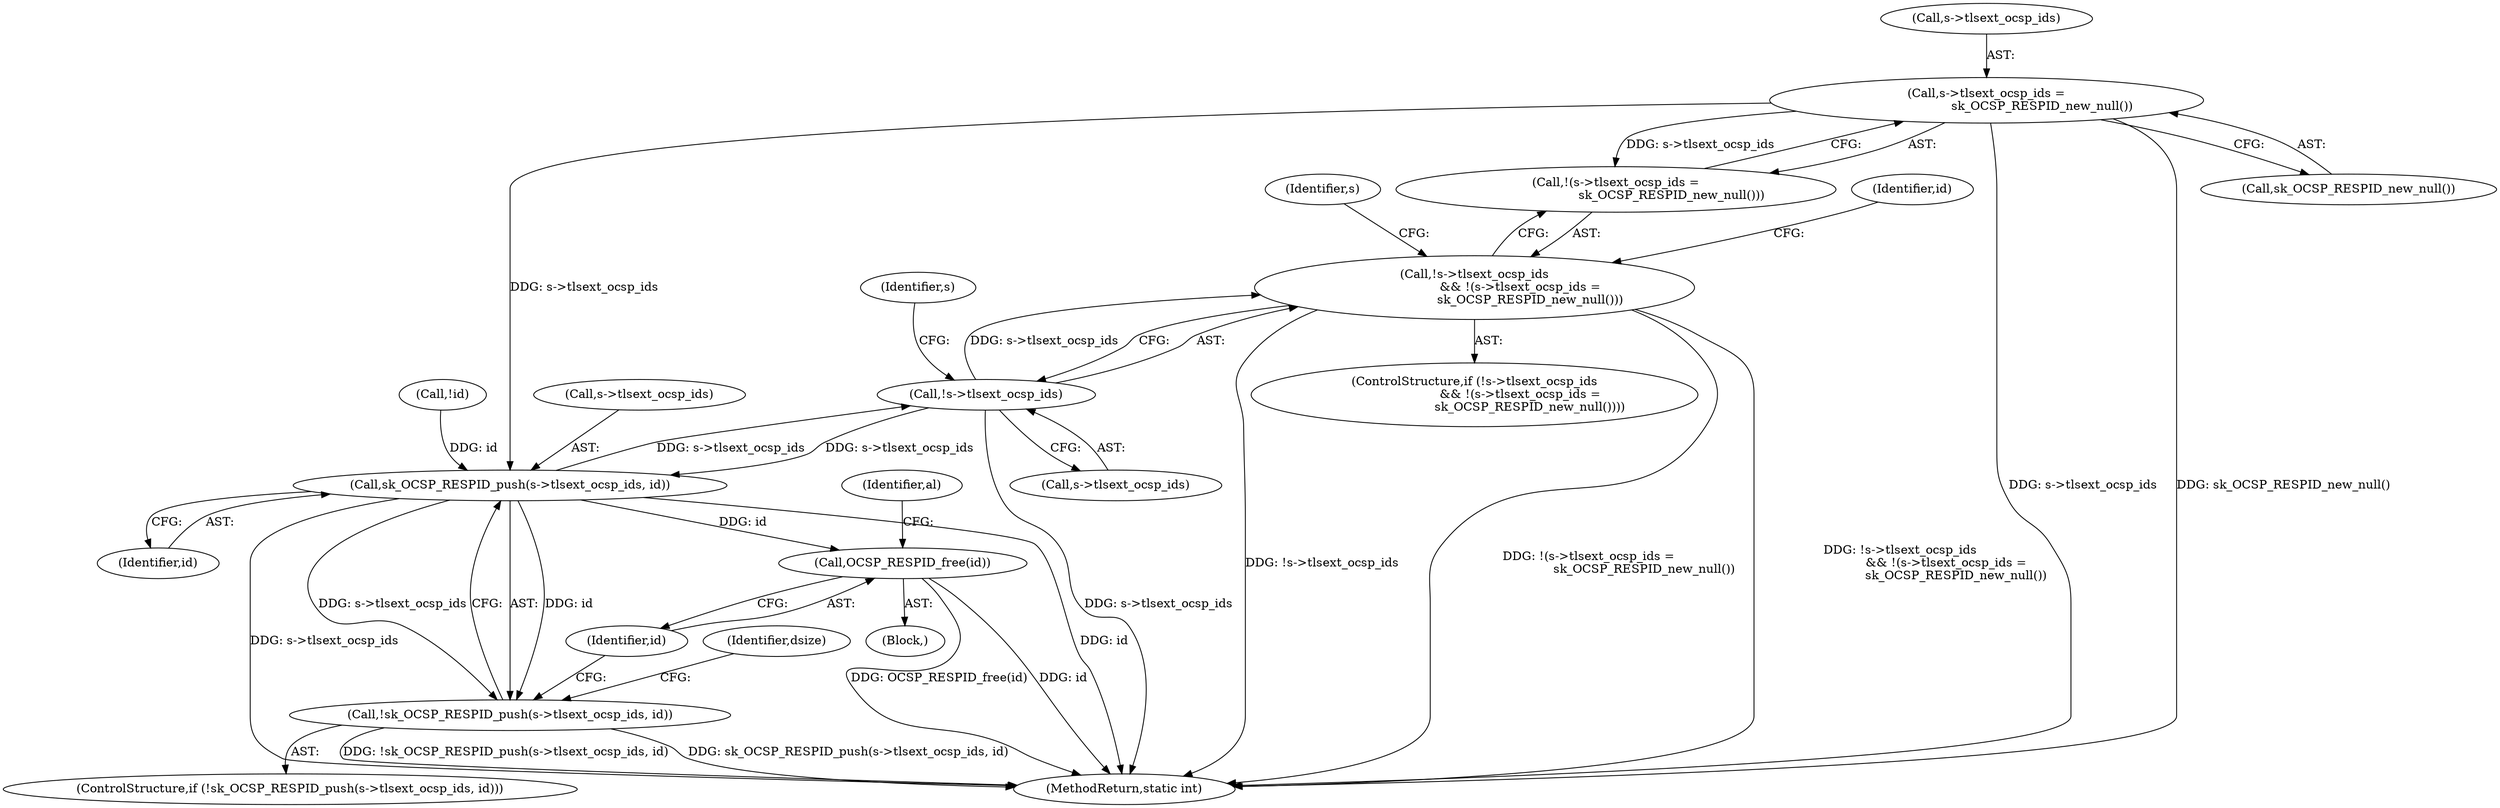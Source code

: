 digraph "0_openssl_a004e72b95835136d3f1ea90517f706c24c03da7_3@pointer" {
"1001155" [label="(Call,s->tlsext_ocsp_ids =\n                             sk_OCSP_RESPID_new_null())"];
"1001154" [label="(Call,!(s->tlsext_ocsp_ids =\n                             sk_OCSP_RESPID_new_null()))"];
"1001171" [label="(Call,sk_OCSP_RESPID_push(s->tlsext_ocsp_ids, id))"];
"1001150" [label="(Call,!s->tlsext_ocsp_ids)"];
"1001149" [label="(Call,!s->tlsext_ocsp_ids\n                        && !(s->tlsext_ocsp_ids =\n                             sk_OCSP_RESPID_new_null()))"];
"1001170" [label="(Call,!sk_OCSP_RESPID_push(s->tlsext_ocsp_ids, id))"];
"1001177" [label="(Call,OCSP_RESPID_free(id))"];
"1001176" [label="(Block,)"];
"1001162" [label="(Identifier,id)"];
"1001175" [label="(Identifier,id)"];
"1001181" [label="(Identifier,al)"];
"1001159" [label="(Call,sk_OCSP_RESPID_new_null())"];
"1001151" [label="(Call,s->tlsext_ocsp_ids)"];
"1001177" [label="(Call,OCSP_RESPID_free(id))"];
"1001172" [label="(Call,s->tlsext_ocsp_ids)"];
"1001155" [label="(Call,s->tlsext_ocsp_ids =\n                             sk_OCSP_RESPID_new_null())"];
"1001154" [label="(Call,!(s->tlsext_ocsp_ids =\n                             sk_OCSP_RESPID_new_null()))"];
"1001399" [label="(MethodReturn,static int)"];
"1001137" [label="(Call,!id)"];
"1001148" [label="(ControlStructure,if (!s->tlsext_ocsp_ids\n                        && !(s->tlsext_ocsp_ids =\n                             sk_OCSP_RESPID_new_null())))"];
"1001157" [label="(Identifier,s)"];
"1001170" [label="(Call,!sk_OCSP_RESPID_push(s->tlsext_ocsp_ids, id))"];
"1001178" [label="(Identifier,id)"];
"1001173" [label="(Identifier,s)"];
"1001156" [label="(Call,s->tlsext_ocsp_ids)"];
"1001171" [label="(Call,sk_OCSP_RESPID_push(s->tlsext_ocsp_ids, id))"];
"1001095" [label="(Identifier,dsize)"];
"1001149" [label="(Call,!s->tlsext_ocsp_ids\n                        && !(s->tlsext_ocsp_ids =\n                             sk_OCSP_RESPID_new_null()))"];
"1001169" [label="(ControlStructure,if (!sk_OCSP_RESPID_push(s->tlsext_ocsp_ids, id)))"];
"1001150" [label="(Call,!s->tlsext_ocsp_ids)"];
"1001155" -> "1001154"  [label="AST: "];
"1001155" -> "1001159"  [label="CFG: "];
"1001156" -> "1001155"  [label="AST: "];
"1001159" -> "1001155"  [label="AST: "];
"1001154" -> "1001155"  [label="CFG: "];
"1001155" -> "1001399"  [label="DDG: s->tlsext_ocsp_ids"];
"1001155" -> "1001399"  [label="DDG: sk_OCSP_RESPID_new_null()"];
"1001155" -> "1001154"  [label="DDG: s->tlsext_ocsp_ids"];
"1001155" -> "1001171"  [label="DDG: s->tlsext_ocsp_ids"];
"1001154" -> "1001149"  [label="AST: "];
"1001149" -> "1001154"  [label="CFG: "];
"1001171" -> "1001170"  [label="AST: "];
"1001171" -> "1001175"  [label="CFG: "];
"1001172" -> "1001171"  [label="AST: "];
"1001175" -> "1001171"  [label="AST: "];
"1001170" -> "1001171"  [label="CFG: "];
"1001171" -> "1001399"  [label="DDG: s->tlsext_ocsp_ids"];
"1001171" -> "1001399"  [label="DDG: id"];
"1001171" -> "1001150"  [label="DDG: s->tlsext_ocsp_ids"];
"1001171" -> "1001170"  [label="DDG: s->tlsext_ocsp_ids"];
"1001171" -> "1001170"  [label="DDG: id"];
"1001150" -> "1001171"  [label="DDG: s->tlsext_ocsp_ids"];
"1001137" -> "1001171"  [label="DDG: id"];
"1001171" -> "1001177"  [label="DDG: id"];
"1001150" -> "1001149"  [label="AST: "];
"1001150" -> "1001151"  [label="CFG: "];
"1001151" -> "1001150"  [label="AST: "];
"1001157" -> "1001150"  [label="CFG: "];
"1001149" -> "1001150"  [label="CFG: "];
"1001150" -> "1001399"  [label="DDG: s->tlsext_ocsp_ids"];
"1001150" -> "1001149"  [label="DDG: s->tlsext_ocsp_ids"];
"1001149" -> "1001148"  [label="AST: "];
"1001162" -> "1001149"  [label="CFG: "];
"1001173" -> "1001149"  [label="CFG: "];
"1001149" -> "1001399"  [label="DDG: !(s->tlsext_ocsp_ids =\n                             sk_OCSP_RESPID_new_null())"];
"1001149" -> "1001399"  [label="DDG: !s->tlsext_ocsp_ids"];
"1001149" -> "1001399"  [label="DDG: !s->tlsext_ocsp_ids\n                        && !(s->tlsext_ocsp_ids =\n                             sk_OCSP_RESPID_new_null())"];
"1001170" -> "1001169"  [label="AST: "];
"1001095" -> "1001170"  [label="CFG: "];
"1001178" -> "1001170"  [label="CFG: "];
"1001170" -> "1001399"  [label="DDG: !sk_OCSP_RESPID_push(s->tlsext_ocsp_ids, id)"];
"1001170" -> "1001399"  [label="DDG: sk_OCSP_RESPID_push(s->tlsext_ocsp_ids, id)"];
"1001177" -> "1001176"  [label="AST: "];
"1001177" -> "1001178"  [label="CFG: "];
"1001178" -> "1001177"  [label="AST: "];
"1001181" -> "1001177"  [label="CFG: "];
"1001177" -> "1001399"  [label="DDG: OCSP_RESPID_free(id)"];
"1001177" -> "1001399"  [label="DDG: id"];
}
